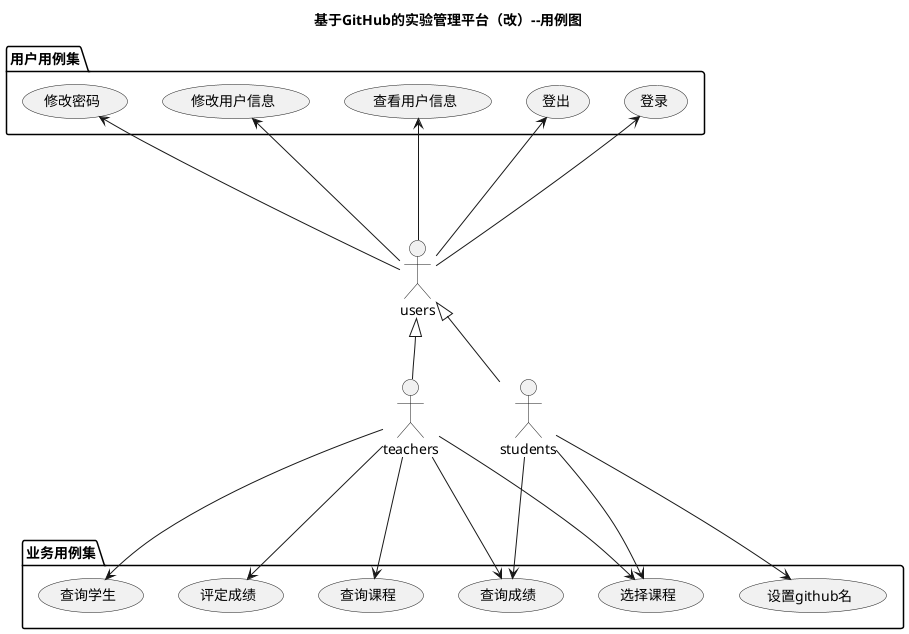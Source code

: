 ﻿@startuml
title 基于GitHub的实验管理平台（改）--用例图
actor teachers
actor students
actor users
users <|-- teachers
users <|-- students

package 用户用例集 {
users --up-> (登录)
users --up-> (登出)
users --up-> (查看用户信息)
users --up-> (修改用户信息)
users --up-> (修改密码)
}
package 业务用例集 {
teachers ---> (评定成绩)
teachers ---> (选择课程)
teachers ---> (查询课程)
teachers ---> (查询学生)
teachers ---> (查询成绩)
students ---> (选择课程)
students ---> (设置github名)
students ---> (查询成绩)
}
@enduml

@enduml